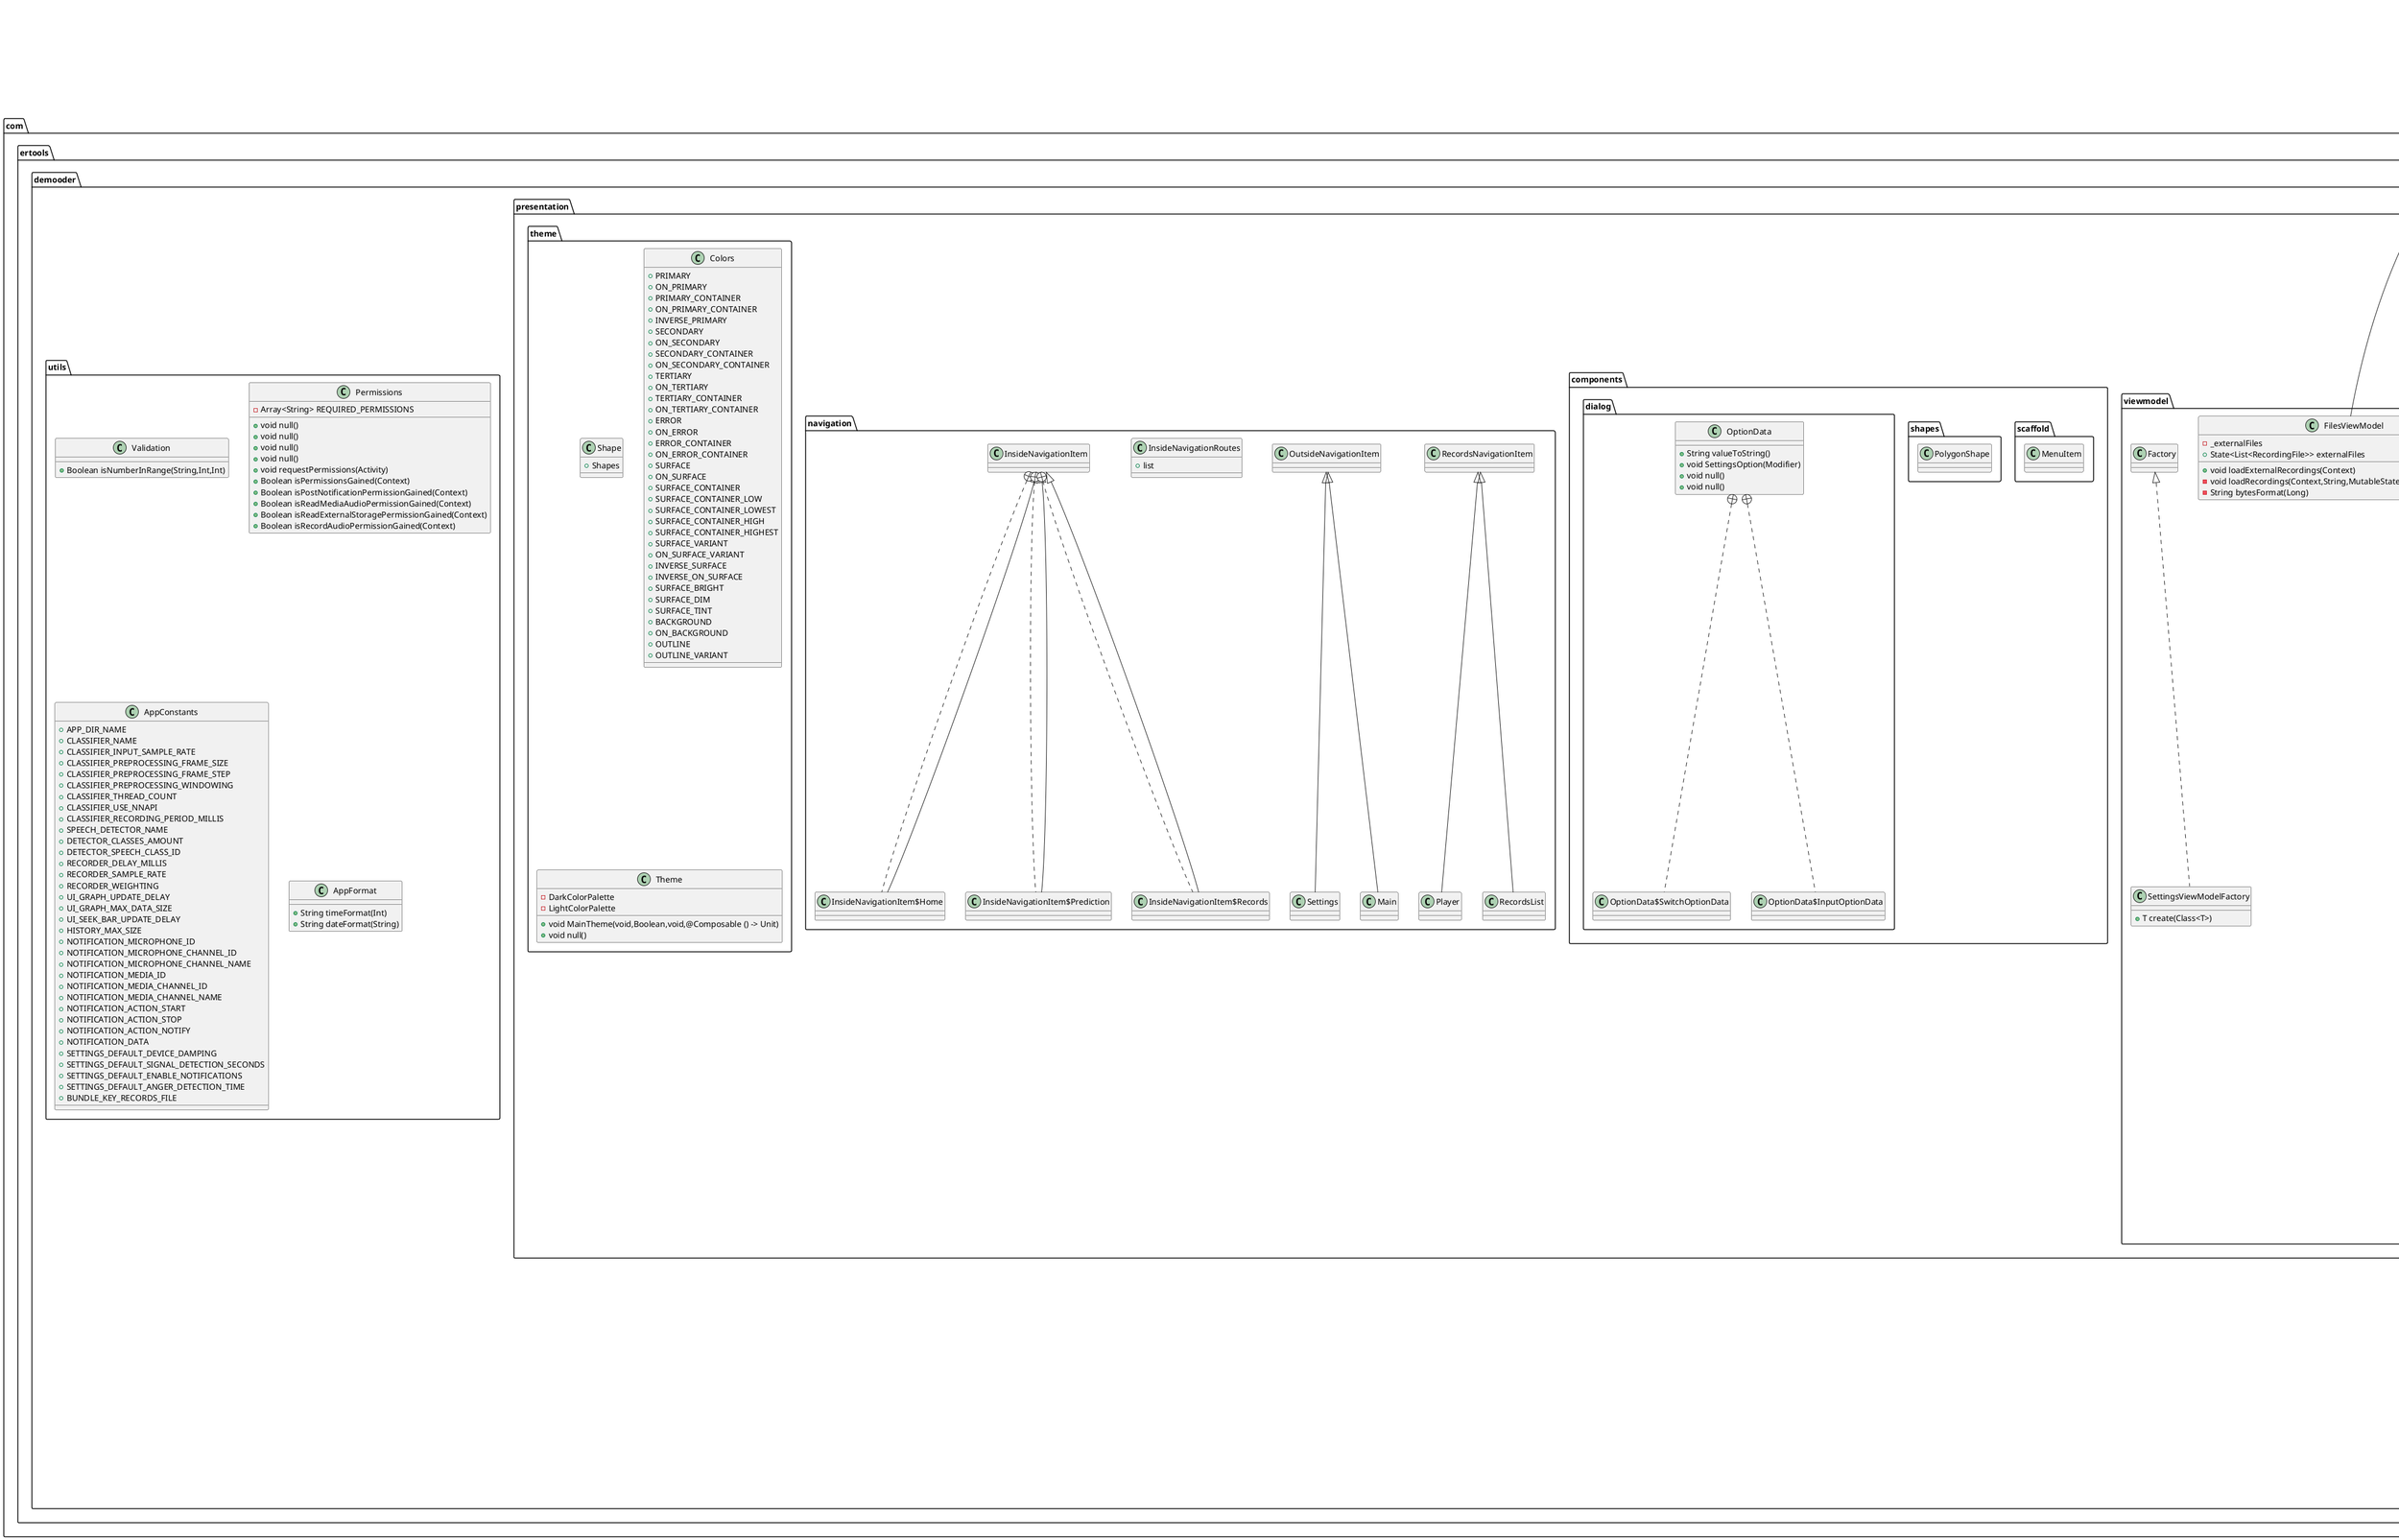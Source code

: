 @startuml
class com.ertools.demooder.presentation.viewmodel.FilesViewModel {
-  _externalFiles
+ State<List<RecordingFile>> externalFiles
+ void loadExternalRecordings(Context)
- void loadRecordings(Context,String,MutableState<List<RecordingFile>>)
- String bytesFormat(Long)
}


class com.ertools.demooder.core.notifications.MediaService {
-  job
-  scope
+ Int onStartCommand(Intent?,Int,Int)
+ IBinder? onBind(Intent?)
+ void onDestroy()
- void observeEvents()
- void updateNotification(NotificationData?)
}


interface com.ertools.demooder.core.audio.AudioRunningProvider {
+ StateFlow<Boolean> isRunning()
}

class com.ertools.demooder.presentation.viewmodel.NotificationViewModel {
}
class com.ertools.demooder.presentation.viewmodel.NotificationViewModelFactory {
}
class com.ertools.demooder.core.notifications.NotificationReceiver {
-  scope
+ void onReceive(Context,Intent)
}


class com.ertools.demooder.core.audio.AudioPlayer {
}
class com.ertools.demooder.presentation.components.scaffold.MenuItem {
}
class com.ertools.demooder.core.settings.SettingsPreferences {
+  PREFERENCES_NAME
+  DEVICE_DAMPING
+  SIGNAL_DETECTION_PERIOD
+  ENABLE_NOTIFICATIONS
+  ANGER_DETECTION_TIME
}

class com.ertools.demooder.core.settings.SettingsStore$Companion {
- DataStore<Preferences> datastore
}

class com.ertools.demooder.core.settings.SettingsStore {
+ Flow<Double> deviceDamping
+ Flow<Double> signalDetectionPeriod
+ Flow<Boolean> enableNotifications
+ Flow<Double> angerDetectionTime
+ void saveDeviceDamping(Double)
+ void saveSignalDetectionPeriod(Double)
+ void saveEnableNotifications(Boolean)
+ void saveAngerDetectionTime(Double)
}


class com.ertools.demooder.core.detector.DetectorPreprocessor {
}
class com.ertools.demooder.core.notifications.NotificationBuilder {
+ void buildChannels(Context)
}

class com.ertools.demooder.utils.Validation {
+ Boolean isNumberInRange(String,Int,Int)
}

class com.ertools.demooder.presentation.viewmodel.SettingsViewModel {
}
class com.ertools.demooder.presentation.viewmodel.SettingsViewModelFactory {
+ T create(Class<T>)
}

class com.ertools.demooder.presentation.navigation.RecordsNavigationItem {
}
class com.ertools.demooder.presentation.navigation.RecordsList {
}
class com.ertools.demooder.presentation.navigation.Player {
}
class com.ertools.demooder.utils.Permissions {
- Array<String> REQUIRED_PERMISSIONS
+ void null()
+ void null()
+ void null()
+ void null()
+ void requestPermissions(Activity)
+ Boolean isPermissionsGained(Context)
+ Boolean isPostNotificationPermissionGained(Context)
+ Boolean isReadMediaAudioPermissionGained(Context)
+ Boolean isReadExternalStoragePermissionGained(Context)
+ Boolean isRecordAudioPermissionGained(Context)
}


class com.ertools.demooder.presentation.components.shapes.PolygonShape {
}
class com.ertools.demooder.presentation.components.dialog.OptionData$InputOptionData {
}
class com.ertools.demooder.presentation.components.dialog.OptionData$SwitchOptionData {
}
class com.ertools.demooder.presentation.components.dialog.OptionData {
+ String valueToString()
+ void SettingsOption(Modifier)
+ void null()
+ void null()
}

class com.ertools.demooder.core.audio.RecordingFile {
}
class com.ertools.demooder.core.host.DemooderApp {
+ void onCreate()
}

interface com.ertools.demooder.core.audio.ProgressProvider {
+ Int getSize()
+ Int getCurrentPosition()
+ void seekTo(Int)
}

class com.ertools.demooder.presentation.viewmodel.SeekBarViewModel {
}
class com.ertools.demooder.presentation.viewmodel.SeekBarViewModelFactory {
}
class com.ertools.demooder.presentation.navigation.OutsideNavigationItem {
}
class com.ertools.demooder.presentation.navigation.Main {
}
class com.ertools.demooder.presentation.navigation.Settings {
}
interface com.ertools.demooder.core.spectrum.SpectrumProvider {
+ StateFlow<OctavesAmplitudeSpectrum> getSpectrum()
}

class com.ertools.demooder.utils.AppConstants {
+  APP_DIR_NAME
+  CLASSIFIER_NAME
+  CLASSIFIER_INPUT_SAMPLE_RATE
+  CLASSIFIER_PREPROCESSING_FRAME_SIZE
+  CLASSIFIER_PREPROCESSING_FRAME_STEP
+  CLASSIFIER_PREPROCESSING_WINDOWING
+  CLASSIFIER_THREAD_COUNT
+  CLASSIFIER_USE_NNAPI
+  CLASSIFIER_RECORDING_PERIOD_MILLIS
+  SPEECH_DETECTOR_NAME
+  DETECTOR_CLASSES_AMOUNT
+  DETECTOR_SPEECH_CLASS_ID
+  RECORDER_DELAY_MILLIS
+  RECORDER_SAMPLE_RATE
+  RECORDER_WEIGHTING
+  UI_GRAPH_UPDATE_DELAY
+  UI_GRAPH_MAX_DATA_SIZE
+  UI_SEEK_BAR_UPDATE_DELAY
+  HISTORY_MAX_SIZE
+  NOTIFICATION_MICROPHONE_ID
+  NOTIFICATION_MICROPHONE_CHANNEL_ID
+  NOTIFICATION_MICROPHONE_CHANNEL_NAME
+  NOTIFICATION_MEDIA_ID
+  NOTIFICATION_MEDIA_CHANNEL_ID
+  NOTIFICATION_MEDIA_CHANNEL_NAME
+  NOTIFICATION_ACTION_START
+  NOTIFICATION_ACTION_STOP
+  NOTIFICATION_ACTION_NOTIFY
+  NOTIFICATION_DATA
+  SETTINGS_DEFAULT_DEVICE_DAMPING
+  SETTINGS_DEFAULT_SIGNAL_DETECTION_SECONDS
+  SETTINGS_DEFAULT_ENABLE_NOTIFICATIONS
+  SETTINGS_DEFAULT_ANGER_DETECTION_TIME
+  BUNDLE_KEY_RECORDS_FILE
}

interface com.ertools.demooder.core.detector.DetectionProvider {
+ StateFlow<Boolean> isSpeech()
}

class com.ertools.demooder.core.notifications.NotificationEventStream {
+  events
}

class com.ertools.demooder.core.classifier.Prediction {
}
class com.ertools.demooder.core.audio.AudioRecorder {
-  sampleRate
-  recorderBufferSize
- AudioRecord recorder
-  isPlaying
+ void null()
+ void start()
+ void stop()
+ StateFlow<Boolean> isRunning()
+ Int? read(ByteArray)
+ Int? getSampleRate()
- void shiftAudioBuffer(ByteArray,Int)
}


class com.ertools.demooder.core.spectrum.SpectrumBuilder {
+ void build(RawData)
}

class com.ertools.demooder.core.host.MainActivity {
+ void onStart()
+ void onCreate(Bundle?)
- void cancelNotifications(Context)
}

class com.ertools.demooder.core.classifier.EmotionClassifier {
-  modelConfiguration
-  spectrogramConfiguration
-  labels
+  isModelInitialized
- ModelShape shape
- Interpreter classifier
- ClassifierPreprocessor preprocessor
+ void loadClassifier(Context,Boolean)
+ void predict(RawData,Int,(List<Prediction>) -> (Unit))
}


class com.ertools.demooder.core.notifications.NotificationData {
}
enum com.ertools.demooder.core.notifications.NotificationAction {
+  INIT
+  START
+  STOP
+  UPDATE
+  DESTROY
}

class com.ertools.demooder.presentation.theme.Shape {
+  Shapes
}

class com.ertools.demooder.core.detector.SpeechDetector {
-  modelConfiguration
-  detectorClassesAmount
-  detectorSpeechClassId
+  isModelInitialized
- ModelShape shape
- Interpreter detector
- DetectorPreprocessor preprocessor
+ void loadModel(Context)
+ void detectSpeech(RawData,Int,(Boolean) -> (Unit))
- Boolean isSpeechVoting(List<Boolean>)
}


class com.ertools.demooder.presentation.navigation.InsideNavigationRoutes {
+  list
}

class com.ertools.demooder.presentation.navigation.InsideNavigationItem$Home {
}
class com.ertools.demooder.presentation.navigation.InsideNavigationItem$Prediction {
}
class com.ertools.demooder.presentation.navigation.InsideNavigationItem$Records {
}
class com.ertools.demooder.presentation.navigation.InsideNavigationItem {
}
class com.ertools.demooder.core.classifier.PredictionRepository {
-  _predictionHistory
+ StateFlow<List<Prediction>> predictionHistory
+ void updatePredictions(List<Prediction>)
+ void reset()
}


class com.ertools.demooder.presentation.viewmodel.StatisticsViewModel {
}
interface com.ertools.demooder.core.classifier.PredictionProvider {
+ StateFlow<List<Prediction>> last(Int)
+ StateFlow<Int> count(Emotion)
+ void reset()
}

class com.ertools.demooder.presentation.theme.Colors {
+  PRIMARY
+  ON_PRIMARY
+  PRIMARY_CONTAINER
+  ON_PRIMARY_CONTAINER
+  INVERSE_PRIMARY
+  SECONDARY
+  ON_SECONDARY
+  SECONDARY_CONTAINER
+  ON_SECONDARY_CONTAINER
+  TERTIARY
+  ON_TERTIARY
+  TERTIARY_CONTAINER
+  ON_TERTIARY_CONTAINER
+  ERROR
+  ON_ERROR
+  ERROR_CONTAINER
+  ON_ERROR_CONTAINER
+  SURFACE
+  ON_SURFACE
+  SURFACE_CONTAINER
+  SURFACE_CONTAINER_LOW
+  SURFACE_CONTAINER_LOWEST
+  SURFACE_CONTAINER_HIGH
+  SURFACE_CONTAINER_HIGHEST
+  SURFACE_VARIANT
+  ON_SURFACE_VARIANT
+  INVERSE_SURFACE
+  INVERSE_ON_SURFACE
+  SURFACE_BRIGHT
+  SURFACE_DIM
+  SURFACE_TINT
+  BACKGROUND
+  ON_BACKGROUND
+  OUTLINE
+  OUTLINE_VARIANT
}

class com.ertools.demooder.utils.AppFormat {
+ String timeFormat(Int)
+ String dateFormat(String)
}

class com.ertools.demooder.presentation.viewmodel.AudioViewModel {
}
class com.ertools.demooder.presentation.viewmodel.AudioViewModelFactory {
}
interface com.ertools.demooder.core.audio.AudioProvider {
+ void start()
+ void stop()
+ Int? read(ByteArray)
+ Int? getSampleRate()
+ StateFlow<Boolean> isRunning()
}

class com.ertools.demooder.core.classifier.ClassifierPreprocessor {
}
class com.ertools.demooder.presentation.theme.Theme {
-  DarkColorPalette
-  LightColorPalette
+ void MainTheme(void,Boolean,void,@Composable () -> Unit)
+ void null()
}




androidx.lifecycle.AndroidViewModel <|-- com.ertools.demooder.presentation.viewmodel.FilesViewModel
android.app.Service <|-- com.ertools.demooder.core.notifications.MediaService
android.content.BroadcastReceiver <|-- com.ertools.demooder.core.notifications.NotificationReceiver
com.ertools.demooder.core.settings.SettingsStore +.. com.ertools.demooder.core.settings.SettingsStore$Companion
com.ertools.demooder.presentation.viewmodel.Factory <|.. com.ertools.demooder.presentation.viewmodel.SettingsViewModelFactory
com.ertools.demooder.presentation.navigation.RecordsNavigationItem <|-- com.ertools.demooder.presentation.navigation.RecordsList
com.ertools.demooder.presentation.navigation.RecordsNavigationItem <|-- com.ertools.demooder.presentation.navigation.Player
com.ertools.demooder.presentation.components.dialog.OptionData +.. com.ertools.demooder.presentation.components.dialog.OptionData$InputOptionData
com.ertools.demooder.presentation.components.dialog.OptionData +.. com.ertools.demooder.presentation.components.dialog.OptionData$SwitchOptionData
android.app.Application <|-- com.ertools.demooder.core.host.DemooderApp
com.ertools.demooder.presentation.navigation.OutsideNavigationItem <|-- com.ertools.demooder.presentation.navigation.Main
com.ertools.demooder.presentation.navigation.OutsideNavigationItem <|-- com.ertools.demooder.presentation.navigation.Settings
com.ertools.demooder.core.audio.AudioProvider <|.. com.ertools.demooder.core.audio.AudioRecorder
androidx.activity.ComponentActivity <|-- com.ertools.demooder.core.host.MainActivity
com.ertools.demooder.presentation.navigation.InsideNavigationItem +.. com.ertools.demooder.presentation.navigation.InsideNavigationItem$Home
com.ertools.demooder.presentation.navigation.InsideNavigationItem <|-- com.ertools.demooder.presentation.navigation.InsideNavigationItem$Home
com.ertools.demooder.presentation.navigation.InsideNavigationItem +.. com.ertools.demooder.presentation.navigation.InsideNavigationItem$Prediction
com.ertools.demooder.presentation.navigation.InsideNavigationItem <|-- com.ertools.demooder.presentation.navigation.InsideNavigationItem$Prediction
com.ertools.demooder.presentation.navigation.InsideNavigationItem +.. com.ertools.demooder.presentation.navigation.InsideNavigationItem$Records
com.ertools.demooder.presentation.navigation.InsideNavigationItem <|-- com.ertools.demooder.presentation.navigation.InsideNavigationItem$Records
com.ertools.demooder.core.audio.AudioRunningProvider <|.. com.ertools.demooder.core.audio.AudioProvider
@enduml